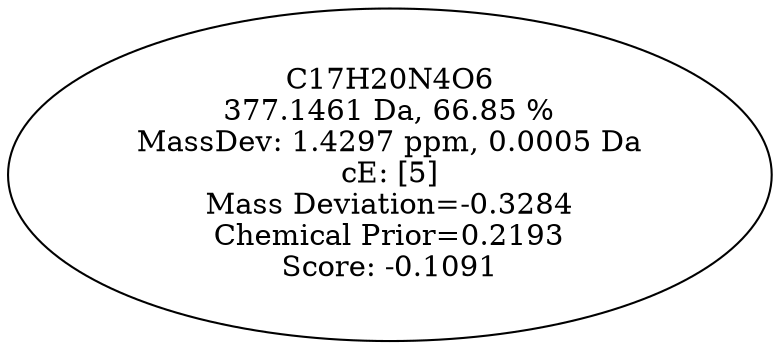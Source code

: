 strict digraph {
v1 [label="C17H20N4O6\n377.1461 Da, 66.85 %\nMassDev: 1.4297 ppm, 0.0005 Da\ncE: [5]\nMass Deviation=-0.3284\nChemical Prior=0.2193\nScore: -0.1091"];
}